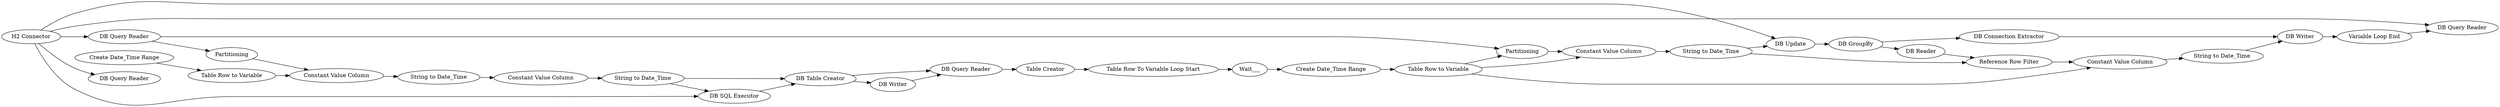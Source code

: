 digraph {
	78 -> 1930
	1929 -> 1934
	1928 -> 1885
	1915 -> 1916
	470 -> 1937
	1920 -> 1931
	1924 -> 1925
	1922 -> 1923
	1921 -> 1920
	1935 -> 1936
	1928 -> 1905
	1917 -> 1927
	1924 -> 1930
	1920 -> 1922
	1934 -> 1933
	8 -> 1869
	8 -> 1936
	1933 -> 1935
	1929 -> 78
	1930 -> 1931
	8 -> 1913
	1937 -> 1918
	1919 -> 22
	8 -> 1925
	73 -> 1916
	1913 -> 1922
	8 -> 1885
	1918 -> 1919
	4 -> 1915
	1885 -> 1905
	1916 -> 1917
	1920 -> 1923
	1905 -> 1937
	1925 -> 1929
	1927 -> 1928
	1923 -> 1924
	1913 -> 73
	1905 -> 470
	22 -> 1921
	1932 -> 1933
	1931 -> 1932
	1931 [label="Constant Value Column"]
	1929 [label="DB GroupBy"]
	1915 [label="Table Row to Variable"]
	1930 [label="Reference Row Filter"]
	8 [label="H2 Connector"]
	1936 [label="DB Query Reader"]
	1925 [label="DB Update"]
	78 [label="DB Reader"]
	1905 [label="DB Table Creator"]
	1935 [label="Variable Loop End"]
	1934 [label="DB Connection Extractor"]
	1933 [label="DB Writer"]
	1869 [label="DB Query Reader"]
	1932 [label="String to Date_Time"]
	1918 [label="Table Creator"]
	22 [label=Wait___]
	470 [label="DB Writer"]
	4 [label="Create Date_Time Range"]
	1924 [label="String to Date_Time"]
	1921 [label="Create Date_Time Range"]
	1917 [label="String to Date_Time"]
	1922 [label=Partitioning]
	1923 [label="Constant Value Column"]
	1928 [label="String to Date_Time"]
	1885 [label="DB SQL Executor"]
	1920 [label="Table Row to Variable"]
	1913 [label="DB Query Reader"]
	1919 [label="Table Row To Variable Loop Start"]
	1927 [label="Constant Value Column"]
	73 [label=Partitioning]
	1937 [label="DB Query Reader"]
	1916 [label="Constant Value Column"]
	rankdir=LR
}
